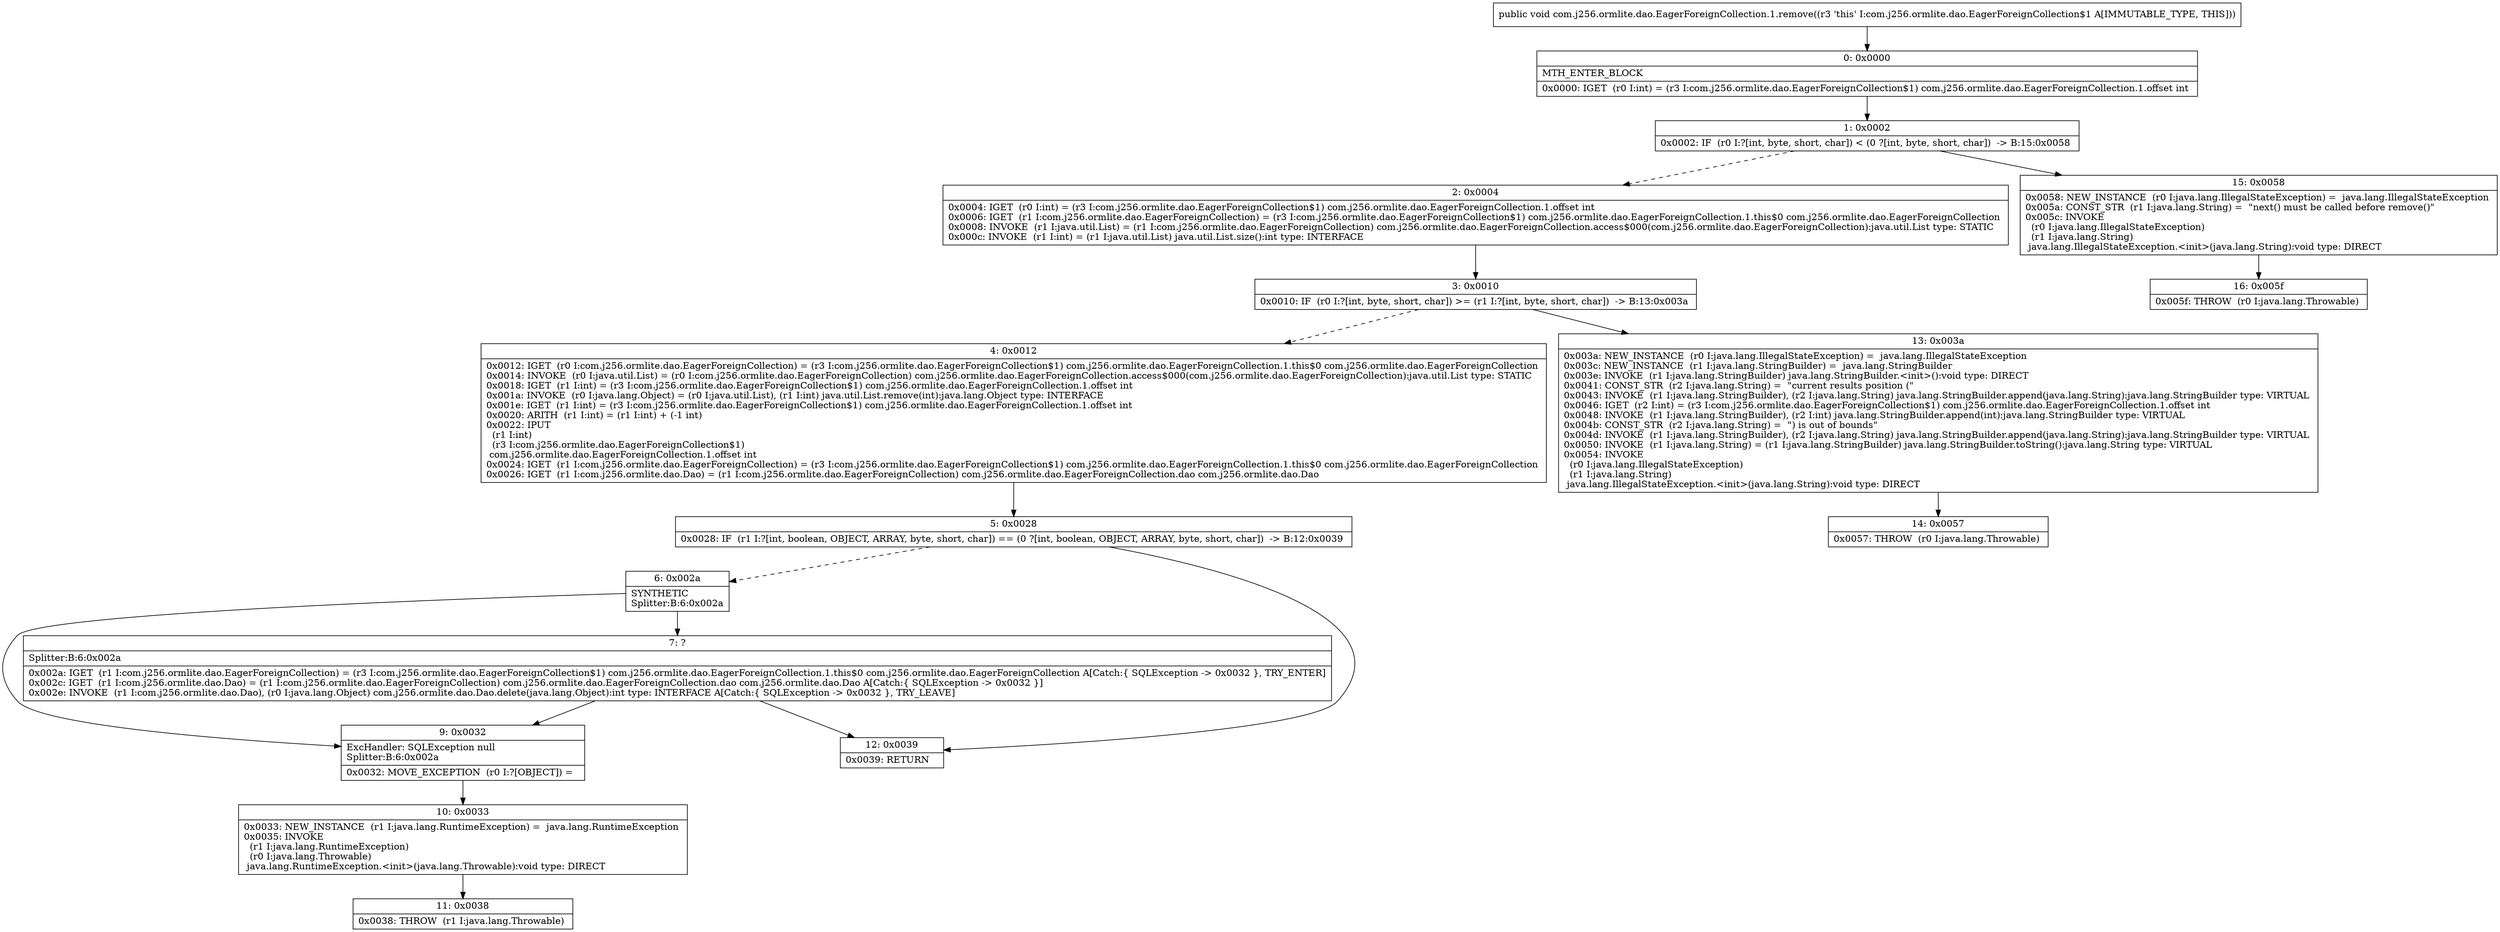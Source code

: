 digraph "CFG forcom.j256.ormlite.dao.EagerForeignCollection.1.remove()V" {
Node_0 [shape=record,label="{0\:\ 0x0000|MTH_ENTER_BLOCK\l|0x0000: IGET  (r0 I:int) = (r3 I:com.j256.ormlite.dao.EagerForeignCollection$1) com.j256.ormlite.dao.EagerForeignCollection.1.offset int \l}"];
Node_1 [shape=record,label="{1\:\ 0x0002|0x0002: IF  (r0 I:?[int, byte, short, char]) \< (0 ?[int, byte, short, char])  \-\> B:15:0x0058 \l}"];
Node_2 [shape=record,label="{2\:\ 0x0004|0x0004: IGET  (r0 I:int) = (r3 I:com.j256.ormlite.dao.EagerForeignCollection$1) com.j256.ormlite.dao.EagerForeignCollection.1.offset int \l0x0006: IGET  (r1 I:com.j256.ormlite.dao.EagerForeignCollection) = (r3 I:com.j256.ormlite.dao.EagerForeignCollection$1) com.j256.ormlite.dao.EagerForeignCollection.1.this$0 com.j256.ormlite.dao.EagerForeignCollection \l0x0008: INVOKE  (r1 I:java.util.List) = (r1 I:com.j256.ormlite.dao.EagerForeignCollection) com.j256.ormlite.dao.EagerForeignCollection.access$000(com.j256.ormlite.dao.EagerForeignCollection):java.util.List type: STATIC \l0x000c: INVOKE  (r1 I:int) = (r1 I:java.util.List) java.util.List.size():int type: INTERFACE \l}"];
Node_3 [shape=record,label="{3\:\ 0x0010|0x0010: IF  (r0 I:?[int, byte, short, char]) \>= (r1 I:?[int, byte, short, char])  \-\> B:13:0x003a \l}"];
Node_4 [shape=record,label="{4\:\ 0x0012|0x0012: IGET  (r0 I:com.j256.ormlite.dao.EagerForeignCollection) = (r3 I:com.j256.ormlite.dao.EagerForeignCollection$1) com.j256.ormlite.dao.EagerForeignCollection.1.this$0 com.j256.ormlite.dao.EagerForeignCollection \l0x0014: INVOKE  (r0 I:java.util.List) = (r0 I:com.j256.ormlite.dao.EagerForeignCollection) com.j256.ormlite.dao.EagerForeignCollection.access$000(com.j256.ormlite.dao.EagerForeignCollection):java.util.List type: STATIC \l0x0018: IGET  (r1 I:int) = (r3 I:com.j256.ormlite.dao.EagerForeignCollection$1) com.j256.ormlite.dao.EagerForeignCollection.1.offset int \l0x001a: INVOKE  (r0 I:java.lang.Object) = (r0 I:java.util.List), (r1 I:int) java.util.List.remove(int):java.lang.Object type: INTERFACE \l0x001e: IGET  (r1 I:int) = (r3 I:com.j256.ormlite.dao.EagerForeignCollection$1) com.j256.ormlite.dao.EagerForeignCollection.1.offset int \l0x0020: ARITH  (r1 I:int) = (r1 I:int) + (\-1 int) \l0x0022: IPUT  \l  (r1 I:int)\l  (r3 I:com.j256.ormlite.dao.EagerForeignCollection$1)\l com.j256.ormlite.dao.EagerForeignCollection.1.offset int \l0x0024: IGET  (r1 I:com.j256.ormlite.dao.EagerForeignCollection) = (r3 I:com.j256.ormlite.dao.EagerForeignCollection$1) com.j256.ormlite.dao.EagerForeignCollection.1.this$0 com.j256.ormlite.dao.EagerForeignCollection \l0x0026: IGET  (r1 I:com.j256.ormlite.dao.Dao) = (r1 I:com.j256.ormlite.dao.EagerForeignCollection) com.j256.ormlite.dao.EagerForeignCollection.dao com.j256.ormlite.dao.Dao \l}"];
Node_5 [shape=record,label="{5\:\ 0x0028|0x0028: IF  (r1 I:?[int, boolean, OBJECT, ARRAY, byte, short, char]) == (0 ?[int, boolean, OBJECT, ARRAY, byte, short, char])  \-\> B:12:0x0039 \l}"];
Node_6 [shape=record,label="{6\:\ 0x002a|SYNTHETIC\lSplitter:B:6:0x002a\l}"];
Node_7 [shape=record,label="{7\:\ ?|Splitter:B:6:0x002a\l|0x002a: IGET  (r1 I:com.j256.ormlite.dao.EagerForeignCollection) = (r3 I:com.j256.ormlite.dao.EagerForeignCollection$1) com.j256.ormlite.dao.EagerForeignCollection.1.this$0 com.j256.ormlite.dao.EagerForeignCollection A[Catch:\{ SQLException \-\> 0x0032 \}, TRY_ENTER]\l0x002c: IGET  (r1 I:com.j256.ormlite.dao.Dao) = (r1 I:com.j256.ormlite.dao.EagerForeignCollection) com.j256.ormlite.dao.EagerForeignCollection.dao com.j256.ormlite.dao.Dao A[Catch:\{ SQLException \-\> 0x0032 \}]\l0x002e: INVOKE  (r1 I:com.j256.ormlite.dao.Dao), (r0 I:java.lang.Object) com.j256.ormlite.dao.Dao.delete(java.lang.Object):int type: INTERFACE A[Catch:\{ SQLException \-\> 0x0032 \}, TRY_LEAVE]\l}"];
Node_9 [shape=record,label="{9\:\ 0x0032|ExcHandler: SQLException null\lSplitter:B:6:0x002a\l|0x0032: MOVE_EXCEPTION  (r0 I:?[OBJECT]) =  \l}"];
Node_10 [shape=record,label="{10\:\ 0x0033|0x0033: NEW_INSTANCE  (r1 I:java.lang.RuntimeException) =  java.lang.RuntimeException \l0x0035: INVOKE  \l  (r1 I:java.lang.RuntimeException)\l  (r0 I:java.lang.Throwable)\l java.lang.RuntimeException.\<init\>(java.lang.Throwable):void type: DIRECT \l}"];
Node_11 [shape=record,label="{11\:\ 0x0038|0x0038: THROW  (r1 I:java.lang.Throwable) \l}"];
Node_12 [shape=record,label="{12\:\ 0x0039|0x0039: RETURN   \l}"];
Node_13 [shape=record,label="{13\:\ 0x003a|0x003a: NEW_INSTANCE  (r0 I:java.lang.IllegalStateException) =  java.lang.IllegalStateException \l0x003c: NEW_INSTANCE  (r1 I:java.lang.StringBuilder) =  java.lang.StringBuilder \l0x003e: INVOKE  (r1 I:java.lang.StringBuilder) java.lang.StringBuilder.\<init\>():void type: DIRECT \l0x0041: CONST_STR  (r2 I:java.lang.String) =  \"current results position (\" \l0x0043: INVOKE  (r1 I:java.lang.StringBuilder), (r2 I:java.lang.String) java.lang.StringBuilder.append(java.lang.String):java.lang.StringBuilder type: VIRTUAL \l0x0046: IGET  (r2 I:int) = (r3 I:com.j256.ormlite.dao.EagerForeignCollection$1) com.j256.ormlite.dao.EagerForeignCollection.1.offset int \l0x0048: INVOKE  (r1 I:java.lang.StringBuilder), (r2 I:int) java.lang.StringBuilder.append(int):java.lang.StringBuilder type: VIRTUAL \l0x004b: CONST_STR  (r2 I:java.lang.String) =  \") is out of bounds\" \l0x004d: INVOKE  (r1 I:java.lang.StringBuilder), (r2 I:java.lang.String) java.lang.StringBuilder.append(java.lang.String):java.lang.StringBuilder type: VIRTUAL \l0x0050: INVOKE  (r1 I:java.lang.String) = (r1 I:java.lang.StringBuilder) java.lang.StringBuilder.toString():java.lang.String type: VIRTUAL \l0x0054: INVOKE  \l  (r0 I:java.lang.IllegalStateException)\l  (r1 I:java.lang.String)\l java.lang.IllegalStateException.\<init\>(java.lang.String):void type: DIRECT \l}"];
Node_14 [shape=record,label="{14\:\ 0x0057|0x0057: THROW  (r0 I:java.lang.Throwable) \l}"];
Node_15 [shape=record,label="{15\:\ 0x0058|0x0058: NEW_INSTANCE  (r0 I:java.lang.IllegalStateException) =  java.lang.IllegalStateException \l0x005a: CONST_STR  (r1 I:java.lang.String) =  \"next() must be called before remove()\" \l0x005c: INVOKE  \l  (r0 I:java.lang.IllegalStateException)\l  (r1 I:java.lang.String)\l java.lang.IllegalStateException.\<init\>(java.lang.String):void type: DIRECT \l}"];
Node_16 [shape=record,label="{16\:\ 0x005f|0x005f: THROW  (r0 I:java.lang.Throwable) \l}"];
MethodNode[shape=record,label="{public void com.j256.ormlite.dao.EagerForeignCollection.1.remove((r3 'this' I:com.j256.ormlite.dao.EagerForeignCollection$1 A[IMMUTABLE_TYPE, THIS])) }"];
MethodNode -> Node_0;
Node_0 -> Node_1;
Node_1 -> Node_2[style=dashed];
Node_1 -> Node_15;
Node_2 -> Node_3;
Node_3 -> Node_4[style=dashed];
Node_3 -> Node_13;
Node_4 -> Node_5;
Node_5 -> Node_6[style=dashed];
Node_5 -> Node_12;
Node_6 -> Node_7;
Node_6 -> Node_9;
Node_7 -> Node_9;
Node_7 -> Node_12;
Node_9 -> Node_10;
Node_10 -> Node_11;
Node_13 -> Node_14;
Node_15 -> Node_16;
}

